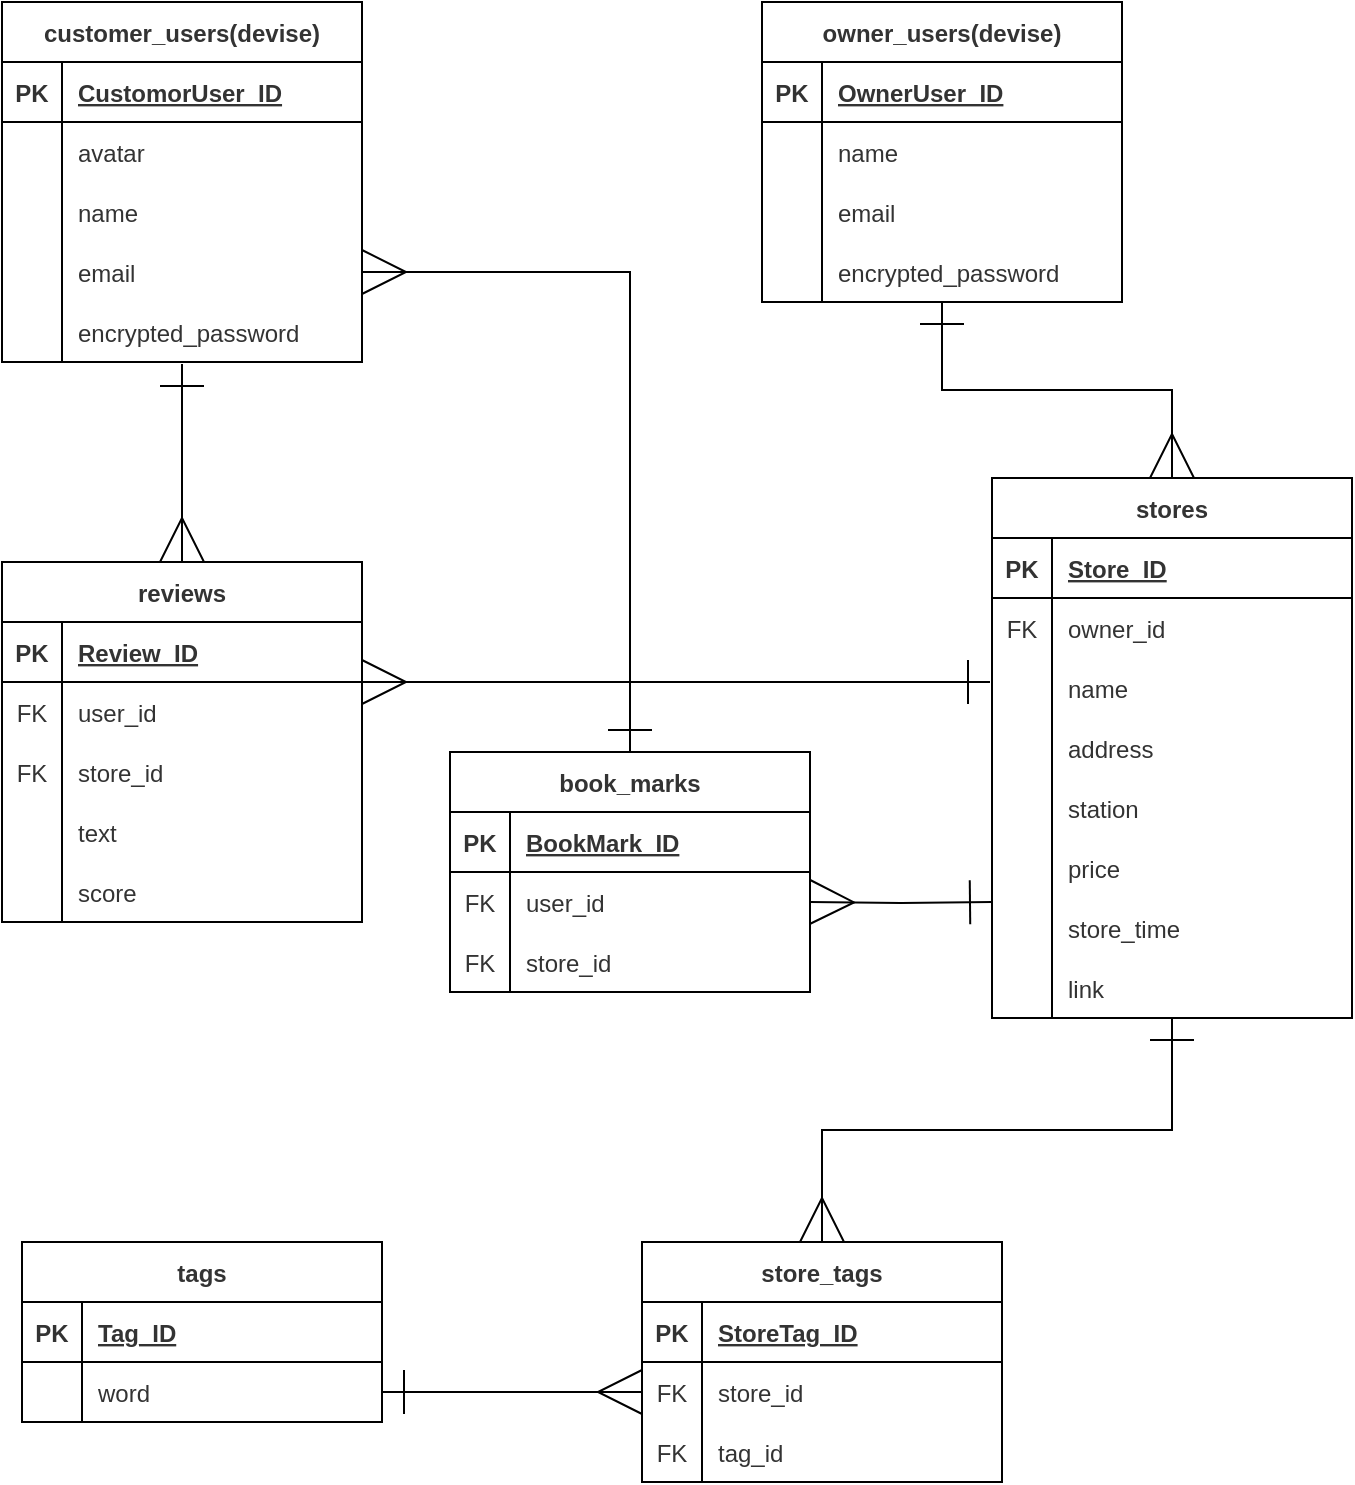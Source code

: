 <mxfile>
    <diagram id="Hq3d_uKSPCQPa1icOiY0" name="ページ1">
        <mxGraphModel dx="728" dy="405" grid="0" gridSize="10" guides="1" tooltips="1" connect="1" arrows="1" fold="1" page="1" pageScale="1" pageWidth="850" pageHeight="1100" background="#ffffff" math="0" shadow="0">
            <root>
                <mxCell id="0"/>
                <mxCell id="1" parent="0"/>
                <mxCell id="186" style="edgeStyle=orthogonalEdgeStyle;rounded=0;orthogonalLoop=1;jettySize=auto;html=1;exitX=0.5;exitY=1;exitDx=0;exitDy=0;entryX=0.5;entryY=0;entryDx=0;entryDy=0;endArrow=ERmany;endFill=0;startArrow=ERone;startFill=0;endSize=20;startSize=20;strokeColor=#000000;" parent="1" source="27" target="72" edge="1">
                    <mxGeometry relative="1" as="geometry"/>
                </mxCell>
                <mxCell id="27" value="customer_users(devise)" style="shape=table;startSize=30;container=1;collapsible=1;childLayout=tableLayout;fixedRows=1;rowLines=0;fontStyle=1;align=center;resizeLast=1;fontColor=#333333;perimeterSpacing=1;strokeColor=#000000;fillColor=none;" parent="1" vertex="1">
                    <mxGeometry x="120" y="20" width="180" height="180" as="geometry"/>
                </mxCell>
                <mxCell id="28" value="" style="shape=partialRectangle;collapsible=0;dropTarget=0;pointerEvents=0;top=0;left=0;bottom=1;right=0;points=[[0,0.5],[1,0.5]];portConstraint=eastwest;fontColor=#333333;strokeColor=#000000;fillColor=none;" parent="27" vertex="1">
                    <mxGeometry y="30" width="180" height="30" as="geometry"/>
                </mxCell>
                <mxCell id="29" value="PK" style="shape=partialRectangle;connectable=0;top=0;left=0;bottom=0;right=0;fontStyle=1;overflow=hidden;fontColor=#333333;strokeColor=#000000;fillColor=none;" parent="28" vertex="1">
                    <mxGeometry width="30" height="30" as="geometry"/>
                </mxCell>
                <mxCell id="30" value="CustomorUser_ID" style="shape=partialRectangle;connectable=0;top=0;left=0;bottom=0;right=0;align=left;spacingLeft=6;fontStyle=5;overflow=hidden;fontColor=#333333;strokeColor=#000000;fillColor=none;" parent="28" vertex="1">
                    <mxGeometry x="30" width="150" height="30" as="geometry"/>
                </mxCell>
                <mxCell id="31" value="" style="shape=partialRectangle;collapsible=0;dropTarget=0;pointerEvents=0;top=0;left=0;bottom=0;right=0;points=[[0,0.5],[1,0.5]];portConstraint=eastwest;fontColor=#333333;strokeColor=#000000;fillColor=none;" parent="27" vertex="1">
                    <mxGeometry y="60" width="180" height="30" as="geometry"/>
                </mxCell>
                <mxCell id="32" value="" style="shape=partialRectangle;connectable=0;top=0;left=0;bottom=0;right=0;editable=1;overflow=hidden;fontColor=#333333;strokeColor=#000000;fillColor=none;" parent="31" vertex="1">
                    <mxGeometry width="30" height="30" as="geometry"/>
                </mxCell>
                <mxCell id="33" value="avatar" style="shape=partialRectangle;connectable=0;top=0;left=0;bottom=0;right=0;align=left;spacingLeft=6;overflow=hidden;fontColor=#333333;strokeColor=#000000;fillColor=none;" parent="31" vertex="1">
                    <mxGeometry x="30" width="150" height="30" as="geometry"/>
                </mxCell>
                <mxCell id="226" value="" style="shape=partialRectangle;collapsible=0;dropTarget=0;pointerEvents=0;top=0;left=0;bottom=0;right=0;points=[[0,0.5],[1,0.5]];portConstraint=eastwest;fontColor=#333333;strokeColor=#000000;fillColor=none;" vertex="1" parent="27">
                    <mxGeometry y="90" width="180" height="30" as="geometry"/>
                </mxCell>
                <mxCell id="227" value="" style="shape=partialRectangle;connectable=0;top=0;left=0;bottom=0;right=0;editable=1;overflow=hidden;fontColor=#333333;strokeColor=#000000;fillColor=none;" vertex="1" parent="226">
                    <mxGeometry width="30" height="30" as="geometry"/>
                </mxCell>
                <mxCell id="228" value="name" style="shape=partialRectangle;connectable=0;top=0;left=0;bottom=0;right=0;align=left;spacingLeft=6;overflow=hidden;fontColor=#333333;strokeColor=#000000;fillColor=none;" vertex="1" parent="226">
                    <mxGeometry x="30" width="150" height="30" as="geometry"/>
                </mxCell>
                <mxCell id="34" value="" style="shape=partialRectangle;collapsible=0;dropTarget=0;pointerEvents=0;top=0;left=0;bottom=0;right=0;points=[[0,0.5],[1,0.5]];portConstraint=eastwest;fontColor=#333333;strokeColor=#000000;fillColor=none;" parent="27" vertex="1">
                    <mxGeometry y="120" width="180" height="30" as="geometry"/>
                </mxCell>
                <mxCell id="35" value="" style="shape=partialRectangle;connectable=0;top=0;left=0;bottom=0;right=0;editable=1;overflow=hidden;fontColor=#333333;strokeColor=#000000;fillColor=none;" parent="34" vertex="1">
                    <mxGeometry width="30" height="30" as="geometry"/>
                </mxCell>
                <mxCell id="36" value="email" style="shape=partialRectangle;connectable=0;top=0;left=0;bottom=0;right=0;align=left;spacingLeft=6;overflow=hidden;fontColor=#333333;strokeColor=#000000;fillColor=none;" parent="34" vertex="1">
                    <mxGeometry x="30" width="150" height="30" as="geometry"/>
                </mxCell>
                <mxCell id="37" value="" style="shape=partialRectangle;collapsible=0;dropTarget=0;pointerEvents=0;top=0;left=0;bottom=0;right=0;points=[[0,0.5],[1,0.5]];portConstraint=eastwest;fontColor=#333333;strokeColor=#000000;fillColor=none;" parent="27" vertex="1">
                    <mxGeometry y="150" width="180" height="30" as="geometry"/>
                </mxCell>
                <mxCell id="38" value="" style="shape=partialRectangle;connectable=0;top=0;left=0;bottom=0;right=0;editable=1;overflow=hidden;fontColor=#333333;strokeColor=#000000;fillColor=none;" parent="37" vertex="1">
                    <mxGeometry width="30" height="30" as="geometry"/>
                </mxCell>
                <mxCell id="39" value="encrypted_password" style="shape=partialRectangle;connectable=0;top=0;left=0;bottom=0;right=0;align=left;spacingLeft=6;overflow=hidden;fontColor=#333333;strokeColor=#000000;fillColor=none;" parent="37" vertex="1">
                    <mxGeometry x="30" width="150" height="30" as="geometry"/>
                </mxCell>
                <mxCell id="198" style="edgeStyle=orthogonalEdgeStyle;rounded=0;orthogonalLoop=1;jettySize=auto;html=1;exitX=0.5;exitY=1;exitDx=0;exitDy=0;entryX=0.5;entryY=0;entryDx=0;entryDy=0;startArrow=ERone;startFill=0;startSize=20;endArrow=ERmany;endFill=0;endSize=20;strokeColor=#000000;" parent="1" source="40" target="169" edge="1">
                    <mxGeometry relative="1" as="geometry"/>
                </mxCell>
                <mxCell id="40" value="stores" style="shape=table;startSize=30;container=1;collapsible=1;childLayout=tableLayout;fixedRows=1;rowLines=0;fontStyle=1;align=center;resizeLast=1;fontColor=#333333;strokeColor=#000000;fillColor=none;" parent="1" vertex="1">
                    <mxGeometry x="615" y="258" width="180" height="270" as="geometry"/>
                </mxCell>
                <mxCell id="41" value="" style="shape=partialRectangle;collapsible=0;dropTarget=0;pointerEvents=0;top=0;left=0;bottom=1;right=0;points=[[0,0.5],[1,0.5]];portConstraint=eastwest;fontColor=#333333;strokeColor=#000000;fillColor=none;" parent="40" vertex="1">
                    <mxGeometry y="30" width="180" height="30" as="geometry"/>
                </mxCell>
                <mxCell id="42" value="PK" style="shape=partialRectangle;connectable=0;top=0;left=0;bottom=0;right=0;fontStyle=1;overflow=hidden;fontColor=#333333;strokeColor=#000000;fillColor=none;" parent="41" vertex="1">
                    <mxGeometry width="30" height="30" as="geometry"/>
                </mxCell>
                <mxCell id="43" value="Store_ID" style="shape=partialRectangle;connectable=0;top=0;left=0;bottom=0;right=0;align=left;spacingLeft=6;fontStyle=5;overflow=hidden;fontColor=#333333;strokeColor=#000000;fillColor=none;" parent="41" vertex="1">
                    <mxGeometry x="30" width="150" height="30" as="geometry"/>
                </mxCell>
                <mxCell id="56" value="" style="shape=partialRectangle;collapsible=0;dropTarget=0;pointerEvents=0;top=0;left=0;bottom=0;right=0;points=[[0,0.5],[1,0.5]];portConstraint=eastwest;fontColor=#333333;strokeColor=#000000;fillColor=none;" parent="40" vertex="1">
                    <mxGeometry y="60" width="180" height="30" as="geometry"/>
                </mxCell>
                <mxCell id="57" value="FK" style="shape=partialRectangle;connectable=0;top=0;left=0;bottom=0;right=0;editable=1;overflow=hidden;fontColor=#333333;strokeColor=#000000;fillColor=none;" parent="56" vertex="1">
                    <mxGeometry width="30" height="30" as="geometry"/>
                </mxCell>
                <mxCell id="58" value="owner_id" style="shape=partialRectangle;connectable=0;top=0;left=0;bottom=0;right=0;align=left;spacingLeft=6;overflow=hidden;fontColor=#333333;strokeColor=#000000;fillColor=none;" parent="56" vertex="1">
                    <mxGeometry x="30" width="150" height="30" as="geometry"/>
                </mxCell>
                <mxCell id="44" value="" style="shape=partialRectangle;collapsible=0;dropTarget=0;pointerEvents=0;top=0;left=0;bottom=0;right=0;points=[[0,0.5],[1,0.5]];portConstraint=eastwest;fontColor=#333333;strokeColor=#000000;fillColor=none;" parent="40" vertex="1">
                    <mxGeometry y="90" width="180" height="30" as="geometry"/>
                </mxCell>
                <mxCell id="45" value="" style="shape=partialRectangle;connectable=0;top=0;left=0;bottom=0;right=0;editable=1;overflow=hidden;fontColor=#333333;strokeColor=#000000;fillColor=none;" parent="44" vertex="1">
                    <mxGeometry width="30" height="30" as="geometry"/>
                </mxCell>
                <mxCell id="46" value="name" style="shape=partialRectangle;connectable=0;top=0;left=0;bottom=0;right=0;align=left;spacingLeft=6;overflow=hidden;fontColor=#333333;strokeColor=#000000;fillColor=none;" parent="44" vertex="1">
                    <mxGeometry x="30" width="150" height="30" as="geometry"/>
                </mxCell>
                <mxCell id="47" value="" style="shape=partialRectangle;collapsible=0;dropTarget=0;pointerEvents=0;top=0;left=0;bottom=0;right=0;points=[[0,0.5],[1,0.5]];portConstraint=eastwest;fontColor=#333333;strokeColor=#000000;fillColor=none;" parent="40" vertex="1">
                    <mxGeometry y="120" width="180" height="30" as="geometry"/>
                </mxCell>
                <mxCell id="48" value="" style="shape=partialRectangle;connectable=0;top=0;left=0;bottom=0;right=0;editable=1;overflow=hidden;fontColor=#333333;strokeColor=#000000;fillColor=none;" parent="47" vertex="1">
                    <mxGeometry width="30" height="30" as="geometry"/>
                </mxCell>
                <mxCell id="49" value="address" style="shape=partialRectangle;connectable=0;top=0;left=0;bottom=0;right=0;align=left;spacingLeft=6;overflow=hidden;fontColor=#333333;strokeColor=#000000;fillColor=none;" parent="47" vertex="1">
                    <mxGeometry x="30" width="150" height="30" as="geometry"/>
                </mxCell>
                <mxCell id="50" value="" style="shape=partialRectangle;collapsible=0;dropTarget=0;pointerEvents=0;top=0;left=0;bottom=0;right=0;points=[[0,0.5],[1,0.5]];portConstraint=eastwest;fontColor=#333333;strokeColor=#000000;fillColor=none;" parent="40" vertex="1">
                    <mxGeometry y="150" width="180" height="30" as="geometry"/>
                </mxCell>
                <mxCell id="51" value="" style="shape=partialRectangle;connectable=0;top=0;left=0;bottom=0;right=0;editable=1;overflow=hidden;fontColor=#333333;strokeColor=#000000;fillColor=none;" parent="50" vertex="1">
                    <mxGeometry width="30" height="30" as="geometry"/>
                </mxCell>
                <mxCell id="52" value="station" style="shape=partialRectangle;connectable=0;top=0;left=0;bottom=0;right=0;align=left;spacingLeft=6;overflow=hidden;fontColor=#333333;strokeColor=#000000;fillColor=none;" parent="50" vertex="1">
                    <mxGeometry x="30" width="150" height="30" as="geometry"/>
                </mxCell>
                <mxCell id="182" value="" style="shape=partialRectangle;collapsible=0;dropTarget=0;pointerEvents=0;top=0;left=0;bottom=0;right=0;points=[[0,0.5],[1,0.5]];portConstraint=eastwest;fontColor=#333333;strokeColor=#000000;fillColor=none;" parent="40" vertex="1">
                    <mxGeometry y="180" width="180" height="30" as="geometry"/>
                </mxCell>
                <mxCell id="183" value="" style="shape=partialRectangle;connectable=0;top=0;left=0;bottom=0;right=0;editable=1;overflow=hidden;fontColor=#333333;strokeColor=#000000;fillColor=none;" parent="182" vertex="1">
                    <mxGeometry width="30" height="30" as="geometry"/>
                </mxCell>
                <mxCell id="184" value="price" style="shape=partialRectangle;connectable=0;top=0;left=0;bottom=0;right=0;align=left;spacingLeft=6;overflow=hidden;fontColor=#333333;strokeColor=#000000;fillColor=none;" parent="182" vertex="1">
                    <mxGeometry x="30" width="150" height="30" as="geometry"/>
                </mxCell>
                <mxCell id="166" value="" style="shape=partialRectangle;collapsible=0;dropTarget=0;pointerEvents=0;top=0;left=0;bottom=0;right=0;points=[[0,0.5],[1,0.5]];portConstraint=eastwest;fontColor=#333333;strokeColor=#000000;fillColor=none;" parent="40" vertex="1">
                    <mxGeometry y="210" width="180" height="30" as="geometry"/>
                </mxCell>
                <mxCell id="167" value="" style="shape=partialRectangle;connectable=0;top=0;left=0;bottom=0;right=0;editable=1;overflow=hidden;fontColor=#333333;strokeColor=#000000;fillColor=none;" parent="166" vertex="1">
                    <mxGeometry width="30" height="30" as="geometry"/>
                </mxCell>
                <mxCell id="168" value="store_time" style="shape=partialRectangle;connectable=0;top=0;left=0;bottom=0;right=0;align=left;spacingLeft=6;overflow=hidden;fontColor=#333333;strokeColor=#000000;fillColor=none;" parent="166" vertex="1">
                    <mxGeometry x="30" width="150" height="30" as="geometry"/>
                </mxCell>
                <mxCell id="53" value="" style="shape=partialRectangle;collapsible=0;dropTarget=0;pointerEvents=0;top=0;left=0;bottom=0;right=0;points=[[0,0.5],[1,0.5]];portConstraint=eastwest;fontColor=#333333;strokeColor=#000000;fillColor=none;" parent="40" vertex="1">
                    <mxGeometry y="240" width="180" height="30" as="geometry"/>
                </mxCell>
                <mxCell id="54" value="" style="shape=partialRectangle;connectable=0;top=0;left=0;bottom=0;right=0;editable=1;overflow=hidden;fontColor=#333333;strokeColor=#000000;fillColor=none;" parent="53" vertex="1">
                    <mxGeometry width="30" height="30" as="geometry"/>
                </mxCell>
                <mxCell id="55" value="link" style="shape=partialRectangle;connectable=0;top=0;left=0;bottom=0;right=0;align=left;spacingLeft=6;overflow=hidden;fontColor=#333333;strokeColor=#000000;fillColor=none;" parent="53" vertex="1">
                    <mxGeometry x="30" width="150" height="30" as="geometry"/>
                </mxCell>
                <mxCell id="200" style="edgeStyle=orthogonalEdgeStyle;rounded=0;orthogonalLoop=1;jettySize=auto;html=1;exitX=0.5;exitY=1;exitDx=0;exitDy=0;entryX=0.5;entryY=0;entryDx=0;entryDy=0;startArrow=ERone;startFill=0;startSize=20;endArrow=ERmany;endFill=0;endSize=20;strokeColor=#000000;" parent="1" source="59" target="40" edge="1">
                    <mxGeometry relative="1" as="geometry"/>
                </mxCell>
                <mxCell id="59" value="owner_users(devise)" style="shape=table;startSize=30;container=1;collapsible=1;childLayout=tableLayout;fixedRows=1;rowLines=0;fontStyle=1;align=center;resizeLast=1;fontColor=#333333;swimlaneFillColor=none;strokeColor=#000000;fillColor=none;" parent="1" vertex="1">
                    <mxGeometry x="500" y="20" width="180" height="150" as="geometry"/>
                </mxCell>
                <mxCell id="60" value="" style="shape=partialRectangle;collapsible=0;dropTarget=0;pointerEvents=0;top=0;left=0;bottom=1;right=0;points=[[0,0.5],[1,0.5]];portConstraint=eastwest;fontColor=#333333;strokeColor=#000000;fillColor=none;" parent="59" vertex="1">
                    <mxGeometry y="30" width="180" height="30" as="geometry"/>
                </mxCell>
                <mxCell id="61" value="PK" style="shape=partialRectangle;connectable=0;top=0;left=0;bottom=0;right=0;fontStyle=1;overflow=hidden;fontColor=#333333;strokeColor=#000000;fillColor=none;" parent="60" vertex="1">
                    <mxGeometry width="30" height="30" as="geometry"/>
                </mxCell>
                <mxCell id="62" value="OwnerUser_ID" style="shape=partialRectangle;connectable=0;top=0;left=0;bottom=0;right=0;align=left;spacingLeft=6;fontStyle=5;overflow=hidden;fontColor=#333333;strokeColor=#000000;fillColor=none;" parent="60" vertex="1">
                    <mxGeometry x="30" width="150" height="30" as="geometry"/>
                </mxCell>
                <mxCell id="63" value="" style="shape=partialRectangle;collapsible=0;dropTarget=0;pointerEvents=0;top=0;left=0;bottom=0;right=0;points=[[0,0.5],[1,0.5]];portConstraint=eastwest;fontColor=#333333;strokeColor=#000000;fillColor=none;" parent="59" vertex="1">
                    <mxGeometry y="60" width="180" height="30" as="geometry"/>
                </mxCell>
                <mxCell id="64" value="" style="shape=partialRectangle;connectable=0;top=0;left=0;bottom=0;right=0;editable=1;overflow=hidden;fontColor=#333333;strokeColor=#000000;fillColor=none;" parent="63" vertex="1">
                    <mxGeometry width="30" height="30" as="geometry"/>
                </mxCell>
                <mxCell id="65" value="name" style="shape=partialRectangle;connectable=0;top=0;left=0;bottom=0;right=0;align=left;spacingLeft=6;overflow=hidden;fontColor=#333333;strokeColor=#000000;fillColor=none;" parent="63" vertex="1">
                    <mxGeometry x="30" width="150" height="30" as="geometry"/>
                </mxCell>
                <mxCell id="66" value="" style="shape=partialRectangle;collapsible=0;dropTarget=0;pointerEvents=0;top=0;left=0;bottom=0;right=0;points=[[0,0.5],[1,0.5]];portConstraint=eastwest;fontColor=#333333;strokeColor=#000000;fillColor=none;" parent="59" vertex="1">
                    <mxGeometry y="90" width="180" height="30" as="geometry"/>
                </mxCell>
                <mxCell id="67" value="" style="shape=partialRectangle;connectable=0;top=0;left=0;bottom=0;right=0;editable=1;overflow=hidden;fontColor=#333333;strokeColor=#000000;fillColor=none;" parent="66" vertex="1">
                    <mxGeometry width="30" height="30" as="geometry"/>
                </mxCell>
                <mxCell id="68" value="email" style="shape=partialRectangle;connectable=0;top=0;left=0;bottom=0;right=0;align=left;spacingLeft=6;overflow=hidden;fontColor=#333333;strokeColor=#000000;fillColor=none;" parent="66" vertex="1">
                    <mxGeometry x="30" width="150" height="30" as="geometry"/>
                </mxCell>
                <mxCell id="69" value="" style="shape=partialRectangle;collapsible=0;dropTarget=0;pointerEvents=0;top=0;left=0;bottom=0;right=0;points=[[0,0.5],[1,0.5]];portConstraint=eastwest;fontColor=#333333;strokeColor=#000000;fillColor=none;" parent="59" vertex="1">
                    <mxGeometry y="120" width="180" height="30" as="geometry"/>
                </mxCell>
                <mxCell id="70" value="" style="shape=partialRectangle;connectable=0;top=0;left=0;bottom=0;right=0;editable=1;overflow=hidden;fontColor=#333333;strokeColor=#000000;fillColor=none;" parent="69" vertex="1">
                    <mxGeometry width="30" height="30" as="geometry"/>
                </mxCell>
                <mxCell id="71" value="encrypted_password" style="shape=partialRectangle;connectable=0;top=0;left=0;bottom=0;right=0;align=left;spacingLeft=6;overflow=hidden;fontColor=#333333;strokeColor=#000000;fillColor=none;" parent="69" vertex="1">
                    <mxGeometry x="30" width="150" height="30" as="geometry"/>
                </mxCell>
                <mxCell id="72" value="reviews" style="shape=table;startSize=30;container=1;collapsible=1;childLayout=tableLayout;fixedRows=1;rowLines=0;fontStyle=1;align=center;resizeLast=1;fontColor=#333333;strokeColor=#000000;fillColor=none;" parent="1" vertex="1">
                    <mxGeometry x="120" y="300" width="180" height="180" as="geometry"/>
                </mxCell>
                <mxCell id="73" value="" style="shape=partialRectangle;collapsible=0;dropTarget=0;pointerEvents=0;top=0;left=0;bottom=1;right=0;points=[[0,0.5],[1,0.5]];portConstraint=eastwest;fontColor=#333333;strokeColor=#000000;fillColor=none;" parent="72" vertex="1">
                    <mxGeometry y="30" width="180" height="30" as="geometry"/>
                </mxCell>
                <mxCell id="74" value="PK" style="shape=partialRectangle;connectable=0;top=0;left=0;bottom=0;right=0;fontStyle=1;overflow=hidden;fontColor=#333333;strokeColor=#000000;fillColor=none;" parent="73" vertex="1">
                    <mxGeometry width="30" height="30" as="geometry"/>
                </mxCell>
                <mxCell id="75" value="Review_ID" style="shape=partialRectangle;connectable=0;top=0;left=0;bottom=0;right=0;align=left;spacingLeft=6;fontStyle=5;overflow=hidden;fontColor=#333333;strokeColor=#000000;fillColor=none;" parent="73" vertex="1">
                    <mxGeometry x="30" width="150" height="30" as="geometry"/>
                </mxCell>
                <mxCell id="223" value="" style="shape=partialRectangle;collapsible=0;dropTarget=0;pointerEvents=0;top=0;left=0;bottom=0;right=0;points=[[0,0.5],[1,0.5]];portConstraint=eastwest;fontColor=#333333;strokeColor=#000000;fillColor=none;" parent="72" vertex="1">
                    <mxGeometry y="60" width="180" height="30" as="geometry"/>
                </mxCell>
                <mxCell id="224" value="FK" style="shape=partialRectangle;connectable=0;top=0;left=0;bottom=0;right=0;editable=1;overflow=hidden;fontColor=#333333;strokeColor=#000000;fillColor=none;" parent="223" vertex="1">
                    <mxGeometry width="30" height="30" as="geometry"/>
                </mxCell>
                <mxCell id="225" value="user_id" style="shape=partialRectangle;connectable=0;top=0;left=0;bottom=0;right=0;align=left;spacingLeft=6;overflow=hidden;fontColor=#333333;strokeColor=#000000;fillColor=none;" parent="223" vertex="1">
                    <mxGeometry x="30" width="150" height="30" as="geometry"/>
                </mxCell>
                <mxCell id="204" value="" style="shape=partialRectangle;collapsible=0;dropTarget=0;pointerEvents=0;top=0;left=0;bottom=0;right=0;points=[[0,0.5],[1,0.5]];portConstraint=eastwest;fontColor=#333333;strokeColor=#000000;fillColor=none;" parent="72" vertex="1">
                    <mxGeometry y="90" width="180" height="30" as="geometry"/>
                </mxCell>
                <mxCell id="205" value="FK" style="shape=partialRectangle;connectable=0;top=0;left=0;bottom=0;right=0;editable=1;overflow=hidden;fontColor=#333333;strokeColor=#000000;fillColor=none;" parent="204" vertex="1">
                    <mxGeometry width="30" height="30" as="geometry"/>
                </mxCell>
                <mxCell id="206" value="store_id" style="shape=partialRectangle;connectable=0;top=0;left=0;bottom=0;right=0;align=left;spacingLeft=6;overflow=hidden;fontColor=#333333;strokeColor=#000000;fillColor=none;" parent="204" vertex="1">
                    <mxGeometry x="30" width="150" height="30" as="geometry"/>
                </mxCell>
                <mxCell id="76" value="" style="shape=partialRectangle;collapsible=0;dropTarget=0;pointerEvents=0;top=0;left=0;bottom=0;right=0;points=[[0,0.5],[1,0.5]];portConstraint=eastwest;fontColor=#333333;strokeColor=#000000;fillColor=none;" parent="72" vertex="1">
                    <mxGeometry y="120" width="180" height="30" as="geometry"/>
                </mxCell>
                <mxCell id="77" value="" style="shape=partialRectangle;connectable=0;top=0;left=0;bottom=0;right=0;editable=1;overflow=hidden;fontColor=#333333;strokeColor=#000000;fillColor=none;" parent="76" vertex="1">
                    <mxGeometry width="30" height="30" as="geometry"/>
                </mxCell>
                <mxCell id="78" value="text" style="shape=partialRectangle;connectable=0;top=0;left=0;bottom=0;right=0;align=left;spacingLeft=6;overflow=hidden;fontColor=#333333;strokeColor=#000000;fillColor=none;" parent="76" vertex="1">
                    <mxGeometry x="30" width="150" height="30" as="geometry"/>
                </mxCell>
                <mxCell id="79" value="" style="shape=partialRectangle;collapsible=0;dropTarget=0;pointerEvents=0;top=0;left=0;bottom=0;right=0;points=[[0,0.5],[1,0.5]];portConstraint=eastwest;fontColor=#333333;strokeColor=#000000;fillColor=none;" parent="72" vertex="1">
                    <mxGeometry y="150" width="180" height="30" as="geometry"/>
                </mxCell>
                <mxCell id="80" value="" style="shape=partialRectangle;connectable=0;top=0;left=0;bottom=0;right=0;editable=1;overflow=hidden;fontColor=#333333;strokeColor=#000000;fillColor=none;" parent="79" vertex="1">
                    <mxGeometry width="30" height="30" as="geometry"/>
                </mxCell>
                <mxCell id="81" value="score" style="shape=partialRectangle;connectable=0;top=0;left=0;bottom=0;right=0;align=left;spacingLeft=6;overflow=hidden;fontColor=#333333;strokeColor=#000000;fillColor=none;" parent="79" vertex="1">
                    <mxGeometry x="30" width="150" height="30" as="geometry"/>
                </mxCell>
                <mxCell id="95" value="tags" style="shape=table;startSize=30;container=1;collapsible=1;childLayout=tableLayout;fixedRows=1;rowLines=0;fontStyle=1;align=center;resizeLast=1;fontColor=#333333;strokeColor=#000000;fillColor=none;" parent="1" vertex="1">
                    <mxGeometry x="130" y="640" width="180" height="90" as="geometry"/>
                </mxCell>
                <mxCell id="96" value="" style="shape=partialRectangle;collapsible=0;dropTarget=0;pointerEvents=0;top=0;left=0;bottom=1;right=0;points=[[0,0.5],[1,0.5]];portConstraint=eastwest;fontColor=#333333;strokeColor=#000000;fillColor=none;" parent="95" vertex="1">
                    <mxGeometry y="30" width="180" height="30" as="geometry"/>
                </mxCell>
                <mxCell id="97" value="PK" style="shape=partialRectangle;connectable=0;top=0;left=0;bottom=0;right=0;fontStyle=1;overflow=hidden;fontColor=#333333;strokeColor=#000000;fillColor=none;" parent="96" vertex="1">
                    <mxGeometry width="30" height="30" as="geometry"/>
                </mxCell>
                <mxCell id="98" value="Tag_ID" style="shape=partialRectangle;connectable=0;top=0;left=0;bottom=0;right=0;align=left;spacingLeft=6;fontStyle=5;overflow=hidden;fontColor=#333333;strokeColor=#000000;fillColor=none;" parent="96" vertex="1">
                    <mxGeometry x="30" width="150" height="30" as="geometry"/>
                </mxCell>
                <mxCell id="99" value="" style="shape=partialRectangle;collapsible=0;dropTarget=0;pointerEvents=0;top=0;left=0;bottom=0;right=0;points=[[0,0.5],[1,0.5]];portConstraint=eastwest;fontColor=#333333;strokeColor=#000000;fillColor=none;" parent="95" vertex="1">
                    <mxGeometry y="60" width="180" height="30" as="geometry"/>
                </mxCell>
                <mxCell id="100" value="" style="shape=partialRectangle;connectable=0;top=0;left=0;bottom=0;right=0;editable=1;overflow=hidden;fontColor=#333333;strokeColor=#000000;fillColor=none;" parent="99" vertex="1">
                    <mxGeometry width="30" height="30" as="geometry"/>
                </mxCell>
                <mxCell id="101" value="word" style="shape=partialRectangle;connectable=0;top=0;left=0;bottom=0;right=0;align=left;spacingLeft=6;overflow=hidden;fontColor=#333333;strokeColor=#000000;fillColor=none;" parent="99" vertex="1">
                    <mxGeometry x="30" width="150" height="30" as="geometry"/>
                </mxCell>
                <mxCell id="169" value="store_tags" style="shape=table;startSize=30;container=1;collapsible=1;childLayout=tableLayout;fixedRows=1;rowLines=0;fontStyle=1;align=center;resizeLast=1;fontColor=#333333;strokeColor=#000000;fillColor=none;" parent="1" vertex="1">
                    <mxGeometry x="440" y="640" width="180" height="120" as="geometry"/>
                </mxCell>
                <mxCell id="170" value="" style="shape=partialRectangle;collapsible=0;dropTarget=0;pointerEvents=0;top=0;left=0;bottom=1;right=0;points=[[0,0.5],[1,0.5]];portConstraint=eastwest;fontColor=#333333;strokeColor=#000000;fillColor=none;" parent="169" vertex="1">
                    <mxGeometry y="30" width="180" height="30" as="geometry"/>
                </mxCell>
                <mxCell id="171" value="PK" style="shape=partialRectangle;connectable=0;top=0;left=0;bottom=0;right=0;fontStyle=1;overflow=hidden;fontColor=#333333;strokeColor=#000000;fillColor=none;" parent="170" vertex="1">
                    <mxGeometry width="30" height="30" as="geometry"/>
                </mxCell>
                <mxCell id="172" value="StoreTag_ID" style="shape=partialRectangle;connectable=0;top=0;left=0;bottom=0;right=0;align=left;spacingLeft=6;fontStyle=5;overflow=hidden;fontColor=#333333;strokeColor=#000000;fillColor=none;" parent="170" vertex="1">
                    <mxGeometry x="30" width="150" height="30" as="geometry"/>
                </mxCell>
                <mxCell id="173" value="" style="shape=partialRectangle;collapsible=0;dropTarget=0;pointerEvents=0;top=0;left=0;bottom=0;right=0;points=[[0,0.5],[1,0.5]];portConstraint=eastwest;fontColor=#333333;strokeColor=#000000;fillColor=none;" parent="169" vertex="1">
                    <mxGeometry y="60" width="180" height="30" as="geometry"/>
                </mxCell>
                <mxCell id="174" value="FK" style="shape=partialRectangle;connectable=0;top=0;left=0;bottom=0;right=0;editable=1;overflow=hidden;fontColor=#333333;strokeColor=#000000;fillColor=none;" parent="173" vertex="1">
                    <mxGeometry width="30" height="30" as="geometry"/>
                </mxCell>
                <mxCell id="175" value="store_id" style="shape=partialRectangle;connectable=0;top=0;left=0;bottom=0;right=0;align=left;spacingLeft=6;overflow=hidden;fontColor=#333333;strokeColor=#000000;fillColor=none;" parent="173" vertex="1">
                    <mxGeometry x="30" width="150" height="30" as="geometry"/>
                </mxCell>
                <mxCell id="176" value="" style="shape=partialRectangle;collapsible=0;dropTarget=0;pointerEvents=0;top=0;left=0;bottom=0;right=0;points=[[0,0.5],[1,0.5]];portConstraint=eastwest;fontColor=#333333;strokeColor=#000000;fillColor=none;" parent="169" vertex="1">
                    <mxGeometry y="90" width="180" height="30" as="geometry"/>
                </mxCell>
                <mxCell id="177" value="FK" style="shape=partialRectangle;connectable=0;top=0;left=0;bottom=0;right=0;editable=1;overflow=hidden;fontColor=#333333;strokeColor=#000000;fillColor=none;" parent="176" vertex="1">
                    <mxGeometry width="30" height="30" as="geometry"/>
                </mxCell>
                <mxCell id="178" value="tag_id" style="shape=partialRectangle;connectable=0;top=0;left=0;bottom=0;right=0;align=left;spacingLeft=6;overflow=hidden;fontColor=#333333;strokeColor=#000000;fillColor=none;" parent="176" vertex="1">
                    <mxGeometry x="30" width="150" height="30" as="geometry"/>
                </mxCell>
                <mxCell id="199" style="edgeStyle=orthogonalEdgeStyle;rounded=0;orthogonalLoop=1;jettySize=auto;html=1;exitX=1;exitY=0.5;exitDx=0;exitDy=0;entryX=0;entryY=0.5;entryDx=0;entryDy=0;startArrow=ERone;startFill=0;startSize=20;endArrow=ERmany;endFill=0;endSize=20;strokeColor=#000000;" parent="1" source="99" target="173" edge="1">
                    <mxGeometry relative="1" as="geometry"/>
                </mxCell>
                <mxCell id="220" style="edgeStyle=orthogonalEdgeStyle;rounded=0;orthogonalLoop=1;jettySize=auto;html=1;exitX=0.5;exitY=0;exitDx=0;exitDy=0;entryX=1;entryY=0.5;entryDx=0;entryDy=0;startArrow=ERone;startFill=0;startSize=20;endArrow=ERmany;endFill=0;endSize=20;strokeColor=#000000;" parent="1" source="207" target="34" edge="1">
                    <mxGeometry relative="1" as="geometry"/>
                </mxCell>
                <mxCell id="207" value="book_marks" style="shape=table;startSize=30;container=1;collapsible=1;childLayout=tableLayout;fixedRows=1;rowLines=0;fontStyle=1;align=center;resizeLast=1;fontColor=#333333;strokeColor=#000000;fillColor=none;" parent="1" vertex="1">
                    <mxGeometry x="344" y="395" width="180" height="120" as="geometry"/>
                </mxCell>
                <mxCell id="208" value="" style="shape=partialRectangle;collapsible=0;dropTarget=0;pointerEvents=0;top=0;left=0;bottom=1;right=0;points=[[0,0.5],[1,0.5]];portConstraint=eastwest;fontColor=#333333;strokeColor=#000000;fillColor=none;" parent="207" vertex="1">
                    <mxGeometry y="30" width="180" height="30" as="geometry"/>
                </mxCell>
                <mxCell id="209" value="PK" style="shape=partialRectangle;connectable=0;top=0;left=0;bottom=0;right=0;fontStyle=1;overflow=hidden;fontColor=#333333;strokeColor=#000000;fillColor=none;" parent="208" vertex="1">
                    <mxGeometry width="30" height="30" as="geometry"/>
                </mxCell>
                <mxCell id="210" value="BookMark_ID" style="shape=partialRectangle;connectable=0;top=0;left=0;bottom=0;right=0;align=left;spacingLeft=6;fontStyle=5;overflow=hidden;fontColor=#333333;strokeColor=#000000;fillColor=none;" parent="208" vertex="1">
                    <mxGeometry x="30" width="150" height="30" as="geometry"/>
                </mxCell>
                <mxCell id="214" value="" style="shape=partialRectangle;collapsible=0;dropTarget=0;pointerEvents=0;top=0;left=0;bottom=0;right=0;points=[[0,0.5],[1,0.5]];portConstraint=eastwest;fontColor=#333333;strokeColor=#000000;fillColor=none;" parent="207" vertex="1">
                    <mxGeometry y="60" width="180" height="30" as="geometry"/>
                </mxCell>
                <mxCell id="215" value="FK" style="shape=partialRectangle;connectable=0;top=0;left=0;bottom=0;right=0;editable=1;overflow=hidden;fontColor=#333333;strokeColor=#000000;fillColor=none;" parent="214" vertex="1">
                    <mxGeometry width="30" height="30" as="geometry"/>
                </mxCell>
                <mxCell id="216" value="user_id" style="shape=partialRectangle;connectable=0;top=0;left=0;bottom=0;right=0;align=left;spacingLeft=6;overflow=hidden;fontColor=#333333;strokeColor=#000000;fillColor=none;" parent="214" vertex="1">
                    <mxGeometry x="30" width="150" height="30" as="geometry"/>
                </mxCell>
                <mxCell id="217" value="" style="shape=partialRectangle;collapsible=0;dropTarget=0;pointerEvents=0;top=0;left=0;bottom=0;right=0;points=[[0,0.5],[1,0.5]];portConstraint=eastwest;fontColor=#333333;strokeColor=#000000;fillColor=none;" parent="207" vertex="1">
                    <mxGeometry y="90" width="180" height="30" as="geometry"/>
                </mxCell>
                <mxCell id="218" value="FK" style="shape=partialRectangle;connectable=0;top=0;left=0;bottom=0;right=0;editable=1;overflow=hidden;fontColor=#333333;strokeColor=#000000;fillColor=none;" parent="217" vertex="1">
                    <mxGeometry width="30" height="30" as="geometry"/>
                </mxCell>
                <mxCell id="219" value="store_id" style="shape=partialRectangle;connectable=0;top=0;left=0;bottom=0;right=0;align=left;spacingLeft=6;overflow=hidden;fontColor=#333333;strokeColor=#000000;fillColor=none;" parent="217" vertex="1">
                    <mxGeometry x="30" width="150" height="30" as="geometry"/>
                </mxCell>
                <mxCell id="OwO7LaO9LLfhBIXyg46u-226" style="edgeStyle=orthogonalEdgeStyle;rounded=0;orthogonalLoop=1;jettySize=auto;html=1;entryX=1;entryY=0.5;entryDx=0;entryDy=0;startArrow=ERone;startFill=0;startSize=20;endArrow=ERmany;endFill=0;endSize=20;strokeColor=#000000;" parent="1" edge="1">
                    <mxGeometry relative="1" as="geometry">
                        <mxPoint x="614" y="360" as="sourcePoint"/>
                        <mxPoint x="300" y="360" as="targetPoint"/>
                    </mxGeometry>
                </mxCell>
                <mxCell id="OwO7LaO9LLfhBIXyg46u-227" style="edgeStyle=orthogonalEdgeStyle;rounded=0;orthogonalLoop=1;jettySize=auto;html=1;entryX=1;entryY=0.5;entryDx=0;entryDy=0;startArrow=ERone;startFill=0;startSize=20;endArrow=ERmany;endFill=0;endSize=20;strokeColor=#000000;" parent="1" target="214" edge="1">
                    <mxGeometry relative="1" as="geometry">
                        <mxPoint x="615" y="470" as="sourcePoint"/>
                        <mxPoint x="301" y="470" as="targetPoint"/>
                    </mxGeometry>
                </mxCell>
            </root>
        </mxGraphModel>
    </diagram>
</mxfile>